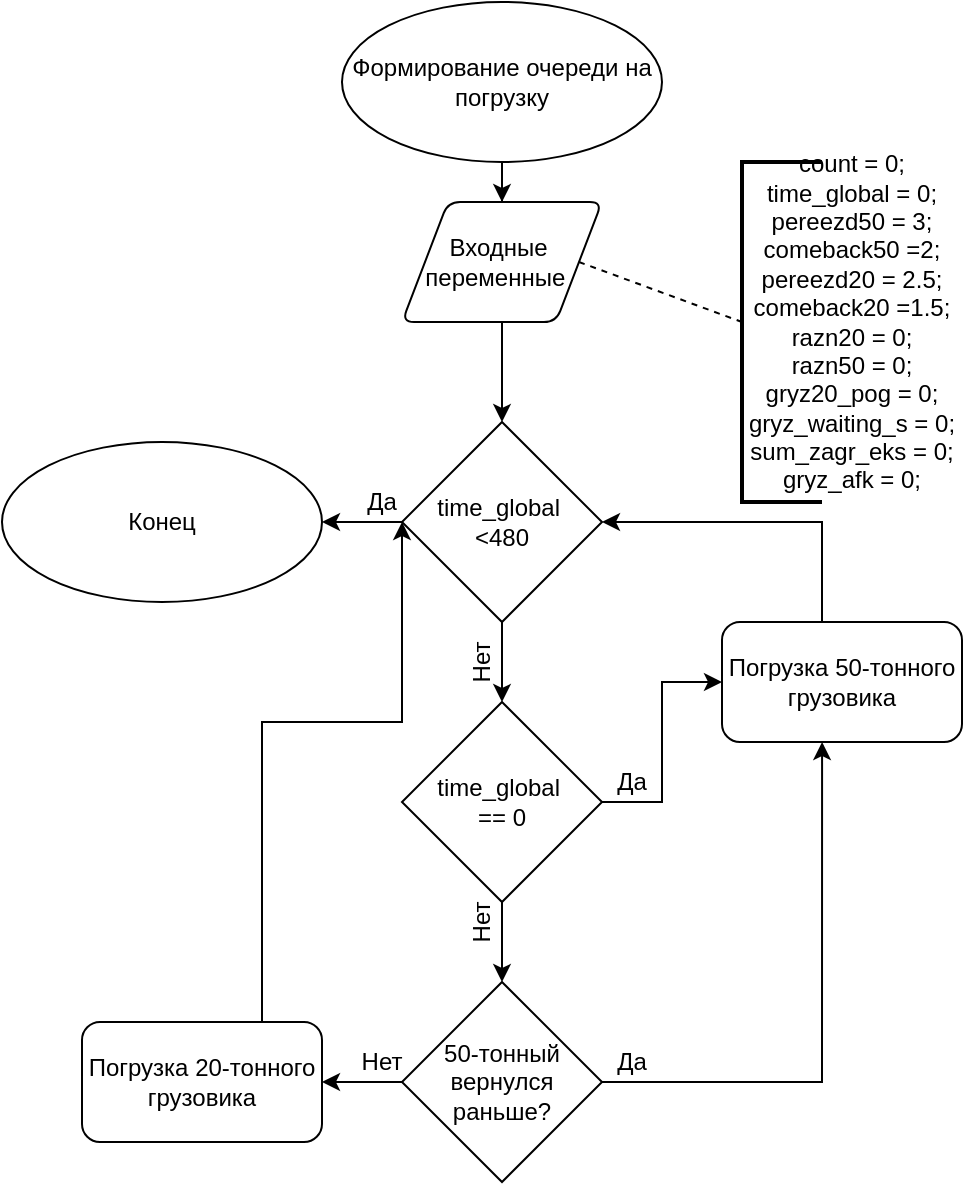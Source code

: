 <mxfile version="14.1.3" type="github">
  <diagram id="zsfqduk6fsHnvHHet2fW" name="Page-1">
    <mxGraphModel dx="1360" dy="835" grid="1" gridSize="10" guides="1" tooltips="1" connect="1" arrows="1" fold="1" page="1" pageScale="1" pageWidth="827" pageHeight="1169" math="0" shadow="0">
      <root>
        <mxCell id="0" />
        <mxCell id="1" parent="0" />
        <mxCell id="cJfgCX2j4WKWx7YOEnct-5" style="edgeStyle=orthogonalEdgeStyle;rounded=0;orthogonalLoop=1;jettySize=auto;html=1;entryX=0.5;entryY=0;entryDx=0;entryDy=0;" edge="1" parent="1" source="cJfgCX2j4WKWx7YOEnct-3" target="cJfgCX2j4WKWx7YOEnct-4">
          <mxGeometry relative="1" as="geometry" />
        </mxCell>
        <mxCell id="cJfgCX2j4WKWx7YOEnct-3" value="Формирование очереди на погрузку" style="ellipse;whiteSpace=wrap;html=1;fillColor=#ffffff;" vertex="1" parent="1">
          <mxGeometry x="320" y="40" width="160" height="80" as="geometry" />
        </mxCell>
        <mxCell id="cJfgCX2j4WKWx7YOEnct-10" style="edgeStyle=orthogonalEdgeStyle;rounded=0;orthogonalLoop=1;jettySize=auto;html=1;entryX=0.5;entryY=0;entryDx=0;entryDy=0;entryPerimeter=0;" edge="1" parent="1" source="cJfgCX2j4WKWx7YOEnct-4" target="cJfgCX2j4WKWx7YOEnct-9">
          <mxGeometry relative="1" as="geometry" />
        </mxCell>
        <mxCell id="cJfgCX2j4WKWx7YOEnct-4" value="Входные&amp;nbsp;&lt;br&gt;переменные&amp;nbsp;&amp;nbsp;" style="shape=parallelogram;html=1;strokeWidth=1;perimeter=parallelogramPerimeter;whiteSpace=wrap;rounded=1;arcSize=12;size=0.23;" vertex="1" parent="1">
          <mxGeometry x="350" y="140" width="100" height="60" as="geometry" />
        </mxCell>
        <mxCell id="cJfgCX2j4WKWx7YOEnct-6" value="" style="strokeWidth=2;html=1;shape=mxgraph.flowchart.annotation_1;align=left;pointerEvents=1;" vertex="1" parent="1">
          <mxGeometry x="520" y="120" width="40" height="170" as="geometry" />
        </mxCell>
        <mxCell id="cJfgCX2j4WKWx7YOEnct-7" value="&lt;div&gt;count = 0;&lt;/div&gt;&lt;div&gt;time_global = 0;&lt;/div&gt;&lt;div&gt;pereezd50 = 3;&lt;/div&gt;&lt;div&gt;comeback50 =2;&lt;/div&gt;&lt;div&gt;pereezd20 = 2.5;&lt;/div&gt;&lt;div&gt;comeback20 =1.5;&lt;/div&gt;&lt;div&gt;razn20 = 0;&lt;/div&gt;&lt;div&gt;razn50 = 0;&lt;/div&gt;&lt;div&gt;gryz20_pog = 0;&lt;/div&gt;&lt;div&gt;gryz_waiting_s = 0;&lt;/div&gt;&lt;div&gt;sum_zagr_eks = 0;&lt;/div&gt;&lt;div&gt;gryz_afk = 0;&lt;/div&gt;" style="text;html=1;strokeColor=none;fillColor=none;align=center;verticalAlign=middle;whiteSpace=wrap;rounded=0;" vertex="1" parent="1">
          <mxGeometry x="520" y="125" width="110" height="150" as="geometry" />
        </mxCell>
        <mxCell id="cJfgCX2j4WKWx7YOEnct-8" value="" style="endArrow=none;dashed=1;html=1;entryX=0;entryY=0.5;entryDx=0;entryDy=0;exitX=1;exitY=0.5;exitDx=0;exitDy=0;" edge="1" parent="1" source="cJfgCX2j4WKWx7YOEnct-4" target="cJfgCX2j4WKWx7YOEnct-7">
          <mxGeometry width="50" height="50" relative="1" as="geometry">
            <mxPoint x="420" y="240" as="sourcePoint" />
            <mxPoint x="450" y="250" as="targetPoint" />
          </mxGeometry>
        </mxCell>
        <mxCell id="cJfgCX2j4WKWx7YOEnct-11" style="edgeStyle=orthogonalEdgeStyle;rounded=0;orthogonalLoop=1;jettySize=auto;html=1;entryX=1;entryY=0.5;entryDx=0;entryDy=0;" edge="1" parent="1" source="cJfgCX2j4WKWx7YOEnct-9" target="cJfgCX2j4WKWx7YOEnct-31">
          <mxGeometry relative="1" as="geometry">
            <mxPoint x="280" y="300" as="targetPoint" />
          </mxGeometry>
        </mxCell>
        <mxCell id="cJfgCX2j4WKWx7YOEnct-13" style="edgeStyle=orthogonalEdgeStyle;rounded=0;orthogonalLoop=1;jettySize=auto;html=1;entryX=0.5;entryY=0;entryDx=0;entryDy=0;entryPerimeter=0;" edge="1" parent="1" source="cJfgCX2j4WKWx7YOEnct-9" target="cJfgCX2j4WKWx7YOEnct-14">
          <mxGeometry relative="1" as="geometry">
            <mxPoint x="400" y="440" as="targetPoint" />
          </mxGeometry>
        </mxCell>
        <mxCell id="cJfgCX2j4WKWx7YOEnct-9" value="time_global&amp;nbsp;&lt;br&gt;&amp;lt;480" style="strokeWidth=1;html=1;shape=mxgraph.flowchart.decision;whiteSpace=wrap;" vertex="1" parent="1">
          <mxGeometry x="350" y="250" width="100" height="100" as="geometry" />
        </mxCell>
        <mxCell id="cJfgCX2j4WKWx7YOEnct-12" value="Да" style="text;html=1;strokeColor=none;fillColor=none;align=center;verticalAlign=middle;whiteSpace=wrap;rounded=0;" vertex="1" parent="1">
          <mxGeometry x="320" y="280" width="40" height="20" as="geometry" />
        </mxCell>
        <mxCell id="cJfgCX2j4WKWx7YOEnct-15" style="edgeStyle=orthogonalEdgeStyle;rounded=0;orthogonalLoop=1;jettySize=auto;html=1;entryX=0;entryY=0.5;entryDx=0;entryDy=0;" edge="1" parent="1" source="cJfgCX2j4WKWx7YOEnct-14" target="cJfgCX2j4WKWx7YOEnct-18">
          <mxGeometry relative="1" as="geometry">
            <mxPoint x="515" y="490" as="targetPoint" />
          </mxGeometry>
        </mxCell>
        <mxCell id="cJfgCX2j4WKWx7YOEnct-20" style="edgeStyle=orthogonalEdgeStyle;rounded=0;orthogonalLoop=1;jettySize=auto;html=1;entryX=0.5;entryY=0;entryDx=0;entryDy=0;entryPerimeter=0;" edge="1" parent="1" source="cJfgCX2j4WKWx7YOEnct-14" target="cJfgCX2j4WKWx7YOEnct-24">
          <mxGeometry relative="1" as="geometry">
            <mxPoint x="400" y="600" as="targetPoint" />
          </mxGeometry>
        </mxCell>
        <mxCell id="cJfgCX2j4WKWx7YOEnct-14" value="time_global&amp;nbsp;&lt;br&gt;== 0" style="strokeWidth=1;html=1;shape=mxgraph.flowchart.decision;whiteSpace=wrap;shadow=0;sketch=0;" vertex="1" parent="1">
          <mxGeometry x="350" y="390" width="100" height="100" as="geometry" />
        </mxCell>
        <mxCell id="cJfgCX2j4WKWx7YOEnct-16" value="Да" style="text;html=1;strokeColor=none;fillColor=none;align=center;verticalAlign=middle;whiteSpace=wrap;rounded=0;" vertex="1" parent="1">
          <mxGeometry x="450" y="420" width="30" height="20" as="geometry" />
        </mxCell>
        <mxCell id="cJfgCX2j4WKWx7YOEnct-23" style="edgeStyle=orthogonalEdgeStyle;rounded=0;orthogonalLoop=1;jettySize=auto;html=1;entryX=1;entryY=0.5;entryDx=0;entryDy=0;entryPerimeter=0;" edge="1" parent="1" source="cJfgCX2j4WKWx7YOEnct-18" target="cJfgCX2j4WKWx7YOEnct-9">
          <mxGeometry relative="1" as="geometry">
            <mxPoint x="575" y="340" as="targetPoint" />
            <Array as="points">
              <mxPoint x="560" y="300" />
            </Array>
          </mxGeometry>
        </mxCell>
        <mxCell id="cJfgCX2j4WKWx7YOEnct-18" value="Погрузка 50-тонного грузовика" style="rounded=1;whiteSpace=wrap;html=1;" vertex="1" parent="1">
          <mxGeometry x="510" y="350" width="120" height="60" as="geometry" />
        </mxCell>
        <mxCell id="cJfgCX2j4WKWx7YOEnct-21" value="Нет" style="text;html=1;strokeColor=none;fillColor=none;align=center;verticalAlign=middle;whiteSpace=wrap;rounded=0;rotation=-90;" vertex="1" parent="1">
          <mxGeometry x="370" y="360" width="40" height="20" as="geometry" />
        </mxCell>
        <mxCell id="cJfgCX2j4WKWx7YOEnct-22" value="Нет" style="text;html=1;strokeColor=none;fillColor=none;align=center;verticalAlign=middle;whiteSpace=wrap;rounded=0;rotation=-90;" vertex="1" parent="1">
          <mxGeometry x="370" y="490" width="40" height="20" as="geometry" />
        </mxCell>
        <mxCell id="cJfgCX2j4WKWx7YOEnct-25" style="edgeStyle=orthogonalEdgeStyle;rounded=0;orthogonalLoop=1;jettySize=auto;html=1;entryX=0.417;entryY=1;entryDx=0;entryDy=0;entryPerimeter=0;" edge="1" parent="1" source="cJfgCX2j4WKWx7YOEnct-24" target="cJfgCX2j4WKWx7YOEnct-18">
          <mxGeometry relative="1" as="geometry" />
        </mxCell>
        <mxCell id="cJfgCX2j4WKWx7YOEnct-28" style="edgeStyle=orthogonalEdgeStyle;rounded=0;orthogonalLoop=1;jettySize=auto;html=1;entryX=1;entryY=0.5;entryDx=0;entryDy=0;" edge="1" parent="1" source="cJfgCX2j4WKWx7YOEnct-24" target="cJfgCX2j4WKWx7YOEnct-27">
          <mxGeometry relative="1" as="geometry" />
        </mxCell>
        <mxCell id="cJfgCX2j4WKWx7YOEnct-24" value="50-тонный вернулся раньше?" style="strokeWidth=1;html=1;shape=mxgraph.flowchart.decision;whiteSpace=wrap;shadow=0;sketch=0;" vertex="1" parent="1">
          <mxGeometry x="350" y="530" width="100" height="100" as="geometry" />
        </mxCell>
        <mxCell id="cJfgCX2j4WKWx7YOEnct-26" value="Да" style="text;html=1;strokeColor=none;fillColor=none;align=center;verticalAlign=middle;whiteSpace=wrap;rounded=0;" vertex="1" parent="1">
          <mxGeometry x="450" y="560" width="30" height="20" as="geometry" />
        </mxCell>
        <mxCell id="cJfgCX2j4WKWx7YOEnct-29" style="edgeStyle=orthogonalEdgeStyle;rounded=0;orthogonalLoop=1;jettySize=auto;html=1;entryX=0.75;entryY=1;entryDx=0;entryDy=0;" edge="1" parent="1" source="cJfgCX2j4WKWx7YOEnct-27" target="cJfgCX2j4WKWx7YOEnct-12">
          <mxGeometry relative="1" as="geometry">
            <mxPoint x="330" y="420" as="targetPoint" />
            <Array as="points">
              <mxPoint x="280" y="400" />
              <mxPoint x="350" y="400" />
            </Array>
          </mxGeometry>
        </mxCell>
        <mxCell id="cJfgCX2j4WKWx7YOEnct-27" value="Погрузка 20-тонного&lt;br&gt;грузовика" style="rounded=1;whiteSpace=wrap;html=1;" vertex="1" parent="1">
          <mxGeometry x="190" y="550" width="120" height="60" as="geometry" />
        </mxCell>
        <mxCell id="cJfgCX2j4WKWx7YOEnct-30" value="Нет" style="text;html=1;strokeColor=none;fillColor=none;align=center;verticalAlign=middle;whiteSpace=wrap;rounded=0;rotation=0;" vertex="1" parent="1">
          <mxGeometry x="320" y="560" width="40" height="20" as="geometry" />
        </mxCell>
        <mxCell id="cJfgCX2j4WKWx7YOEnct-31" value="Конец" style="ellipse;whiteSpace=wrap;html=1;fillColor=#ffffff;" vertex="1" parent="1">
          <mxGeometry x="150" y="260" width="160" height="80" as="geometry" />
        </mxCell>
      </root>
    </mxGraphModel>
  </diagram>
</mxfile>
